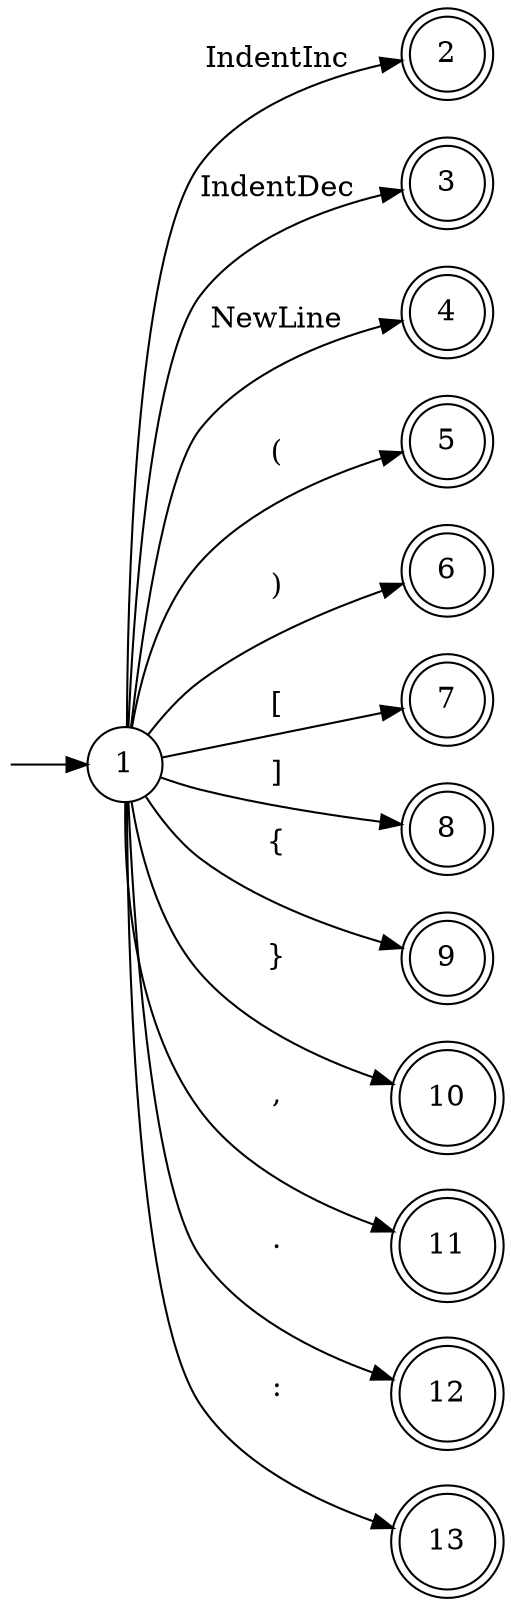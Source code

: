 digraph G {
    rankdir = LR
    node[shape=circle]
    0[label="",color=transparent, width=0]
    0->1
    2,3,4,5,6,7,8,9,10,11,12,13[shape=doublecircle]
    1->2[label="IndentInc"]
    1->3[label="IndentDec"]
    1->4[label="NewLine"]
    1->5[label="("]
    1->6[label=")"]
    1->7[label="["]
    1->8[label="]"]
    1->9[label="{"]
    1->10[label="}"]
    1->11[label=","]
    1->12[label="."]
    1->13[label=":"]
}
